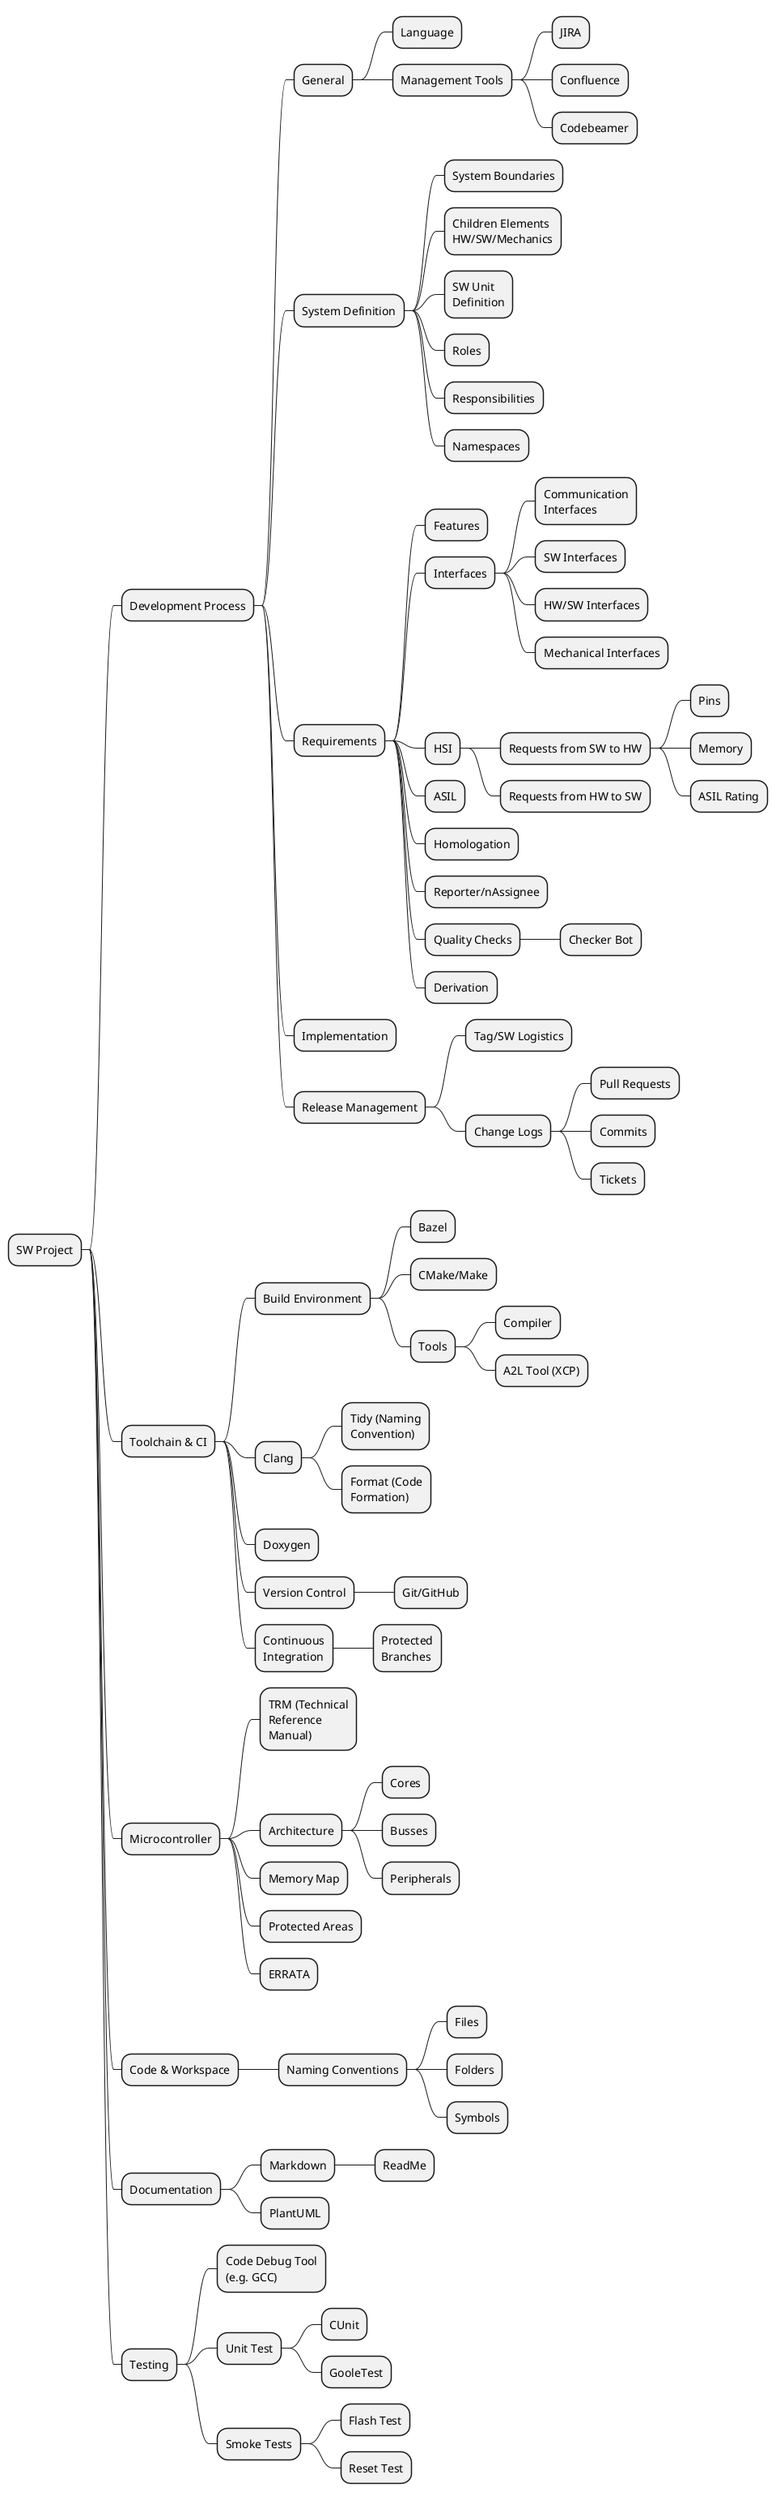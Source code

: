 @startmindmap
* SW Project
** Development Process
*** General
**** Language
**** Management Tools
***** JIRA
***** Confluence
***** Codebeamer
*** System Definition
**** System Boundaries
**** Children Elements\nHW/SW/Mechanics
**** SW Unit\nDefinition
**** Roles
**** Responsibilities
**** Namespaces
*** Requirements
**** Features
**** Interfaces
***** Communication\nInterfaces
***** SW Interfaces
***** HW/SW Interfaces
***** Mechanical Interfaces
**** HSI
***** Requests from SW to HW
****** Pins
****** Memory
****** ASIL Rating
***** Requests from HW to SW
**** ASIL
**** Homologation
**** Reporter/nAssignee
**** Quality Checks
***** Checker Bot
**** Derivation
*** Implementation
*** Release Management
**** Tag/SW Logistics
**** Change Logs
***** Pull Requests
***** Commits
***** Tickets
** Toolchain & CI
*** Build Environment
**** Bazel
**** CMake/Make
**** Tools
***** Compiler
***** A2L Tool (XCP)
*** Clang
**** Tidy (Naming\nConvention)
**** Format (Code\nFormation)
*** Doxygen
*** Version Control
**** Git/GitHub
*** Continuous\nIntegration
**** Protected\nBranches
** Microcontroller
*** TRM (Technical\nReference\nManual)
*** Architecture
**** Cores
**** Busses
**** Peripherals
*** Memory Map
*** Protected Areas
*** ERRATA
** Code & Workspace
*** Naming Conventions
**** Files
**** Folders
**** Symbols
** Documentation
*** Markdown
**** ReadMe
*** PlantUML
** Testing
*** Code Debug Tool\n(e.g. GCC)
*** Unit Test
**** CUnit
**** GooleTest
*** Smoke Tests
**** Flash Test
**** Reset Test
@endmindmap
